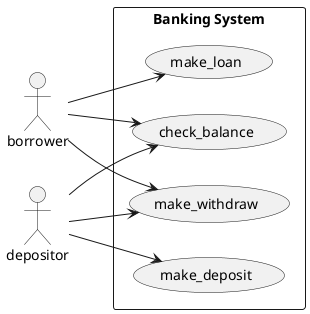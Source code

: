 @startuml d101a-deposit
left to right direction
actor borrower
actor depositor
rectangle "Banking System" {
    usecase make_deposit
    usecase make_withdraw
    usecase check_balance
    usecase make_loan
}
depositor --> make_deposit
depositor --> make_withdraw
depositor --> check_balance
borrower --> make_loan
borrower --> make_withdraw
borrower --> check_balance
@enduml
